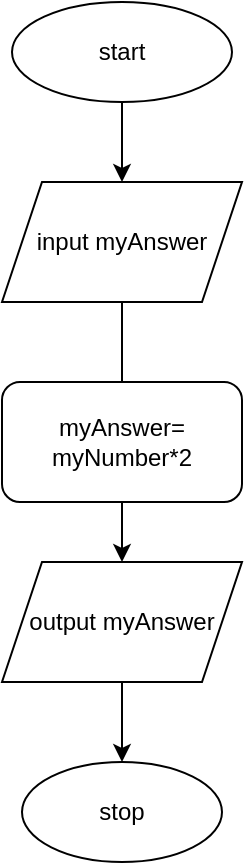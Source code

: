 <mxfile version="24.7.7">
  <diagram id="C5RBs43oDa-KdzZeNtuy" name="Page-1">
    <mxGraphModel dx="1050" dy="557" grid="1" gridSize="10" guides="1" tooltips="1" connect="1" arrows="1" fold="1" page="1" pageScale="1" pageWidth="827" pageHeight="1169" math="0" shadow="0">
      <root>
        <mxCell id="WIyWlLk6GJQsqaUBKTNV-0" />
        <mxCell id="WIyWlLk6GJQsqaUBKTNV-1" parent="WIyWlLk6GJQsqaUBKTNV-0" />
        <mxCell id="SpMIZBKI2rRb91oh2W1q-1" style="edgeStyle=orthogonalEdgeStyle;rounded=0;orthogonalLoop=1;jettySize=auto;html=1;exitX=0.5;exitY=0;exitDx=0;exitDy=0;entryX=0.5;entryY=0;entryDx=0;entryDy=0;" edge="1" parent="WIyWlLk6GJQsqaUBKTNV-1">
          <mxGeometry relative="1" as="geometry">
            <mxPoint x="215" y="80" as="targetPoint" />
            <mxPoint x="215" y="80" as="sourcePoint" />
          </mxGeometry>
        </mxCell>
        <mxCell id="SpMIZBKI2rRb91oh2W1q-5" value="" style="edgeStyle=orthogonalEdgeStyle;rounded=0;orthogonalLoop=1;jettySize=auto;html=1;" edge="1" parent="WIyWlLk6GJQsqaUBKTNV-1" source="SpMIZBKI2rRb91oh2W1q-6">
          <mxGeometry relative="1" as="geometry">
            <mxPoint x="215" y="120" as="sourcePoint" />
            <mxPoint x="215" y="200" as="targetPoint" />
          </mxGeometry>
        </mxCell>
        <mxCell id="SpMIZBKI2rRb91oh2W1q-10" value="" style="edgeStyle=orthogonalEdgeStyle;rounded=0;orthogonalLoop=1;jettySize=auto;html=1;" edge="1" parent="WIyWlLk6GJQsqaUBKTNV-1" source="SpMIZBKI2rRb91oh2W1q-2" target="SpMIZBKI2rRb91oh2W1q-6">
          <mxGeometry relative="1" as="geometry" />
        </mxCell>
        <mxCell id="SpMIZBKI2rRb91oh2W1q-2" value="start" style="ellipse;whiteSpace=wrap;html=1;" vertex="1" parent="WIyWlLk6GJQsqaUBKTNV-1">
          <mxGeometry x="160" width="110" height="50" as="geometry" />
        </mxCell>
        <mxCell id="SpMIZBKI2rRb91oh2W1q-9" value="" style="edgeStyle=orthogonalEdgeStyle;rounded=0;orthogonalLoop=1;jettySize=auto;html=1;" edge="1" parent="WIyWlLk6GJQsqaUBKTNV-1" target="SpMIZBKI2rRb91oh2W1q-6">
          <mxGeometry relative="1" as="geometry">
            <mxPoint x="215" y="120" as="sourcePoint" />
            <mxPoint x="215" y="200" as="targetPoint" />
          </mxGeometry>
        </mxCell>
        <mxCell id="SpMIZBKI2rRb91oh2W1q-6" value="input myAnswer" style="shape=parallelogram;perimeter=parallelogramPerimeter;whiteSpace=wrap;html=1;fixedSize=1;" vertex="1" parent="WIyWlLk6GJQsqaUBKTNV-1">
          <mxGeometry x="155" y="90" width="120" height="60" as="geometry" />
        </mxCell>
        <mxCell id="SpMIZBKI2rRb91oh2W1q-14" value="" style="edgeStyle=orthogonalEdgeStyle;rounded=0;orthogonalLoop=1;jettySize=auto;html=1;" edge="1" parent="WIyWlLk6GJQsqaUBKTNV-1" source="SpMIZBKI2rRb91oh2W1q-12" target="SpMIZBKI2rRb91oh2W1q-13">
          <mxGeometry relative="1" as="geometry" />
        </mxCell>
        <mxCell id="SpMIZBKI2rRb91oh2W1q-12" value="myAnswer=&lt;div&gt;myNumber*2&lt;/div&gt;" style="rounded=1;whiteSpace=wrap;html=1;" vertex="1" parent="WIyWlLk6GJQsqaUBKTNV-1">
          <mxGeometry x="155" y="190" width="120" height="60" as="geometry" />
        </mxCell>
        <mxCell id="SpMIZBKI2rRb91oh2W1q-16" value="" style="edgeStyle=orthogonalEdgeStyle;rounded=0;orthogonalLoop=1;jettySize=auto;html=1;" edge="1" parent="WIyWlLk6GJQsqaUBKTNV-1" source="SpMIZBKI2rRb91oh2W1q-13" target="SpMIZBKI2rRb91oh2W1q-15">
          <mxGeometry relative="1" as="geometry" />
        </mxCell>
        <mxCell id="SpMIZBKI2rRb91oh2W1q-13" value="output myAnswer" style="shape=parallelogram;perimeter=parallelogramPerimeter;whiteSpace=wrap;html=1;fixedSize=1;" vertex="1" parent="WIyWlLk6GJQsqaUBKTNV-1">
          <mxGeometry x="155" y="280" width="120" height="60" as="geometry" />
        </mxCell>
        <mxCell id="SpMIZBKI2rRb91oh2W1q-15" value="stop" style="ellipse;whiteSpace=wrap;html=1;" vertex="1" parent="WIyWlLk6GJQsqaUBKTNV-1">
          <mxGeometry x="165" y="380" width="100" height="50" as="geometry" />
        </mxCell>
      </root>
    </mxGraphModel>
  </diagram>
</mxfile>
